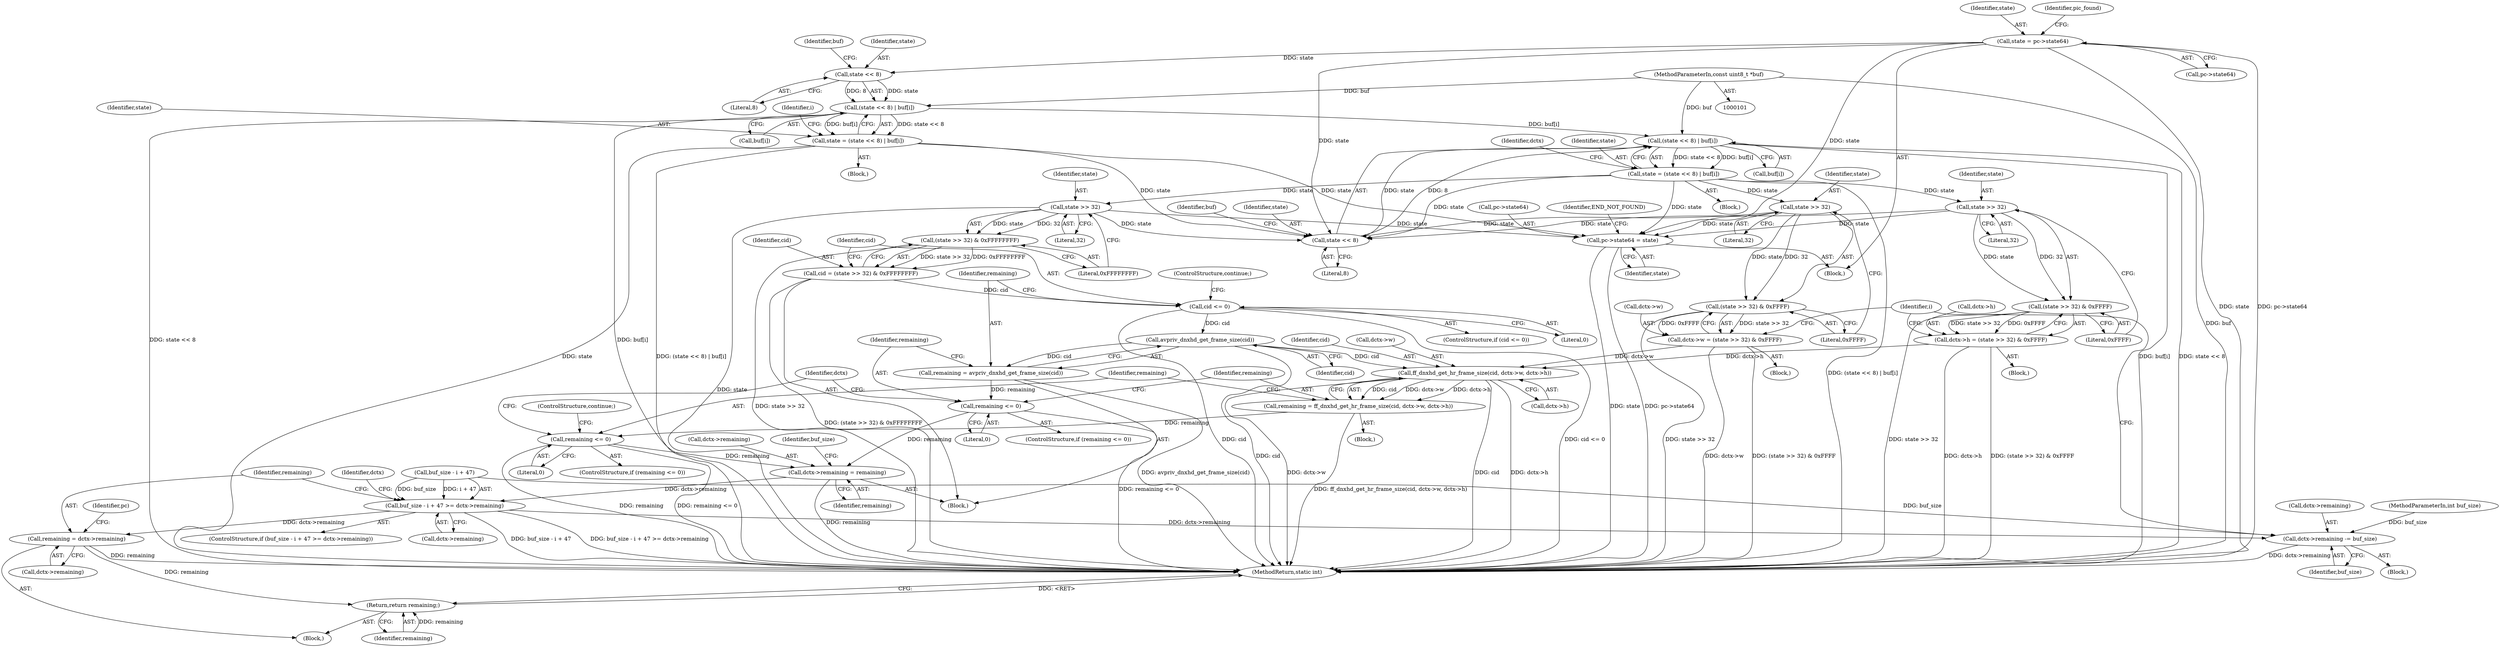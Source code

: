 digraph "0_FFmpeg_611b35627488a8d0763e75c25ee0875c5b7987dd@array" {
"1000195" [label="(Call,(state << 8) | buf[i])"];
"1000196" [label="(Call,state << 8)"];
"1000247" [label="(Call,state >> 32)"];
"1000193" [label="(Call,state = (state << 8) | buf[i])"];
"1000195" [label="(Call,(state << 8) | buf[i])"];
"1000145" [label="(Call,(state << 8) | buf[i])"];
"1000146" [label="(Call,state << 8)"];
"1000114" [label="(Call,state = pc->state64)"];
"1000103" [label="(MethodParameterIn,const uint8_t *buf)"];
"1000143" [label="(Call,state = (state << 8) | buf[i])"];
"1000231" [label="(Call,state >> 32)"];
"1000214" [label="(Call,state >> 32)"];
"1000213" [label="(Call,(state >> 32) & 0xFFFF)"];
"1000209" [label="(Call,dctx->h = (state >> 32) & 0xFFFF)"];
"1000268" [label="(Call,ff_dnxhd_get_hr_frame_size(cid, dctx->w, dctx->h))"];
"1000266" [label="(Call,remaining = ff_dnxhd_get_hr_frame_size(cid, dctx->w, dctx->h))"];
"1000277" [label="(Call,remaining <= 0)"];
"1000281" [label="(Call,dctx->remaining = remaining)"];
"1000287" [label="(Call,buf_size - i + 47 >= dctx->remaining)"];
"1000298" [label="(Call,remaining = dctx->remaining)"];
"1000324" [label="(Return,return remaining;)"];
"1000328" [label="(Call,dctx->remaining -= buf_size)"];
"1000385" [label="(Call,pc->state64 = state)"];
"1000230" [label="(Call,(state >> 32) & 0xFFFF)"];
"1000226" [label="(Call,dctx->w = (state >> 32) & 0xFFFF)"];
"1000246" [label="(Call,(state >> 32) & 0xFFFFFFFF)"];
"1000244" [label="(Call,cid = (state >> 32) & 0xFFFFFFFF)"];
"1000253" [label="(Call,cid <= 0)"];
"1000259" [label="(Call,avpriv_dnxhd_get_frame_size(cid))"];
"1000257" [label="(Call,remaining = avpriv_dnxhd_get_frame_size(cid))"];
"1000262" [label="(Call,remaining <= 0)"];
"1000283" [label="(Identifier,dctx)"];
"1000227" [label="(Call,dctx->w)"];
"1000385" [label="(Call,pc->state64 = state)"];
"1000226" [label="(Call,dctx->w = (state >> 32) & 0xFFFF)"];
"1000279" [label="(Literal,0)"];
"1000277" [label="(Call,remaining <= 0)"];
"1000252" [label="(ControlStructure,if (cid <= 0))"];
"1000264" [label="(Literal,0)"];
"1000386" [label="(Call,pc->state64)"];
"1000257" [label="(Call,remaining = avpriv_dnxhd_get_frame_size(cid))"];
"1000187" [label="(Identifier,i)"];
"1000250" [label="(Literal,0xFFFFFFFF)"];
"1000213" [label="(Call,(state >> 32) & 0xFFFF)"];
"1000233" [label="(Literal,32)"];
"1000332" [label="(Identifier,buf_size)"];
"1000260" [label="(Identifier,cid)"];
"1000298" [label="(Call,remaining = dctx->remaining)"];
"1000268" [label="(Call,ff_dnxhd_get_hr_frame_size(cid, dctx->w, dctx->h))"];
"1000325" [label="(Identifier,remaining)"];
"1000225" [label="(Block,)"];
"1000188" [label="(Block,)"];
"1000246" [label="(Call,(state >> 32) & 0xFFFFFFFF)"];
"1000270" [label="(Call,dctx->w)"];
"1000199" [label="(Call,buf[i])"];
"1000209" [label="(Call,dctx->h = (state >> 32) & 0xFFFF)"];
"1000116" [label="(Call,pc->state64)"];
"1000258" [label="(Identifier,remaining)"];
"1000299" [label="(Identifier,remaining)"];
"1000330" [label="(Identifier,dctx)"];
"1000194" [label="(Identifier,state)"];
"1000265" [label="(Block,)"];
"1000329" [label="(Call,dctx->remaining)"];
"1000324" [label="(Return,return remaining;)"];
"1000286" [label="(ControlStructure,if (buf_size - i + 47 >= dctx->remaining))"];
"1000253" [label="(Call,cid <= 0)"];
"1000115" [label="(Identifier,state)"];
"1000230" [label="(Call,(state >> 32) & 0xFFFF)"];
"1000198" [label="(Literal,8)"];
"1000261" [label="(ControlStructure,if (remaining <= 0))"];
"1000105" [label="(Block,)"];
"1000327" [label="(Block,)"];
"1000217" [label="(Literal,0xFFFF)"];
"1000392" [label="(MethodReturn,static int)"];
"1000144" [label="(Identifier,state)"];
"1000259" [label="(Call,avpriv_dnxhd_get_frame_size(cid))"];
"1000245" [label="(Identifier,cid)"];
"1000242" [label="(Block,)"];
"1000282" [label="(Call,dctx->remaining)"];
"1000148" [label="(Literal,8)"];
"1000300" [label="(Call,dctx->remaining)"];
"1000287" [label="(Call,buf_size - i + 47 >= dctx->remaining)"];
"1000232" [label="(Identifier,state)"];
"1000154" [label="(Identifier,i)"];
"1000305" [label="(Identifier,pc)"];
"1000216" [label="(Literal,32)"];
"1000104" [label="(MethodParameterIn,int buf_size)"];
"1000263" [label="(Identifier,remaining)"];
"1000143" [label="(Call,state = (state << 8) | buf[i])"];
"1000267" [label="(Identifier,remaining)"];
"1000254" [label="(Identifier,cid)"];
"1000114" [label="(Call,state = pc->state64)"];
"1000285" [label="(Identifier,remaining)"];
"1000200" [label="(Identifier,buf)"];
"1000195" [label="(Call,(state << 8) | buf[i])"];
"1000142" [label="(Block,)"];
"1000269" [label="(Identifier,cid)"];
"1000266" [label="(Call,remaining = ff_dnxhd_get_hr_frame_size(cid, dctx->w, dctx->h))"];
"1000234" [label="(Literal,0xFFFF)"];
"1000197" [label="(Identifier,state)"];
"1000248" [label="(Identifier,state)"];
"1000244" [label="(Call,cid = (state >> 32) & 0xFFFFFFFF)"];
"1000146" [label="(Call,state << 8)"];
"1000121" [label="(Identifier,pic_found)"];
"1000196" [label="(Call,state << 8)"];
"1000149" [label="(Call,buf[i])"];
"1000293" [label="(Call,dctx->remaining)"];
"1000147" [label="(Identifier,state)"];
"1000193" [label="(Call,state = (state << 8) | buf[i])"];
"1000276" [label="(ControlStructure,if (remaining <= 0))"];
"1000391" [label="(Identifier,END_NOT_FOUND)"];
"1000262" [label="(Call,remaining <= 0)"];
"1000255" [label="(Literal,0)"];
"1000288" [label="(Call,buf_size - i + 47)"];
"1000289" [label="(Identifier,buf_size)"];
"1000280" [label="(ControlStructure,continue;)"];
"1000150" [label="(Identifier,buf)"];
"1000389" [label="(Identifier,state)"];
"1000210" [label="(Call,dctx->h)"];
"1000296" [label="(Block,)"];
"1000247" [label="(Call,state >> 32)"];
"1000256" [label="(ControlStructure,continue;)"];
"1000145" [label="(Call,(state << 8) | buf[i])"];
"1000214" [label="(Call,state >> 32)"];
"1000281" [label="(Call,dctx->remaining = remaining)"];
"1000205" [label="(Identifier,dctx)"];
"1000328" [label="(Call,dctx->remaining -= buf_size)"];
"1000249" [label="(Literal,32)"];
"1000103" [label="(MethodParameterIn,const uint8_t *buf)"];
"1000273" [label="(Call,dctx->h)"];
"1000231" [label="(Call,state >> 32)"];
"1000215" [label="(Identifier,state)"];
"1000208" [label="(Block,)"];
"1000278" [label="(Identifier,remaining)"];
"1000195" -> "1000193"  [label="AST: "];
"1000195" -> "1000199"  [label="CFG: "];
"1000196" -> "1000195"  [label="AST: "];
"1000199" -> "1000195"  [label="AST: "];
"1000193" -> "1000195"  [label="CFG: "];
"1000195" -> "1000392"  [label="DDG: buf[i]"];
"1000195" -> "1000392"  [label="DDG: state << 8"];
"1000195" -> "1000193"  [label="DDG: state << 8"];
"1000195" -> "1000193"  [label="DDG: buf[i]"];
"1000196" -> "1000195"  [label="DDG: state"];
"1000196" -> "1000195"  [label="DDG: 8"];
"1000145" -> "1000195"  [label="DDG: buf[i]"];
"1000103" -> "1000195"  [label="DDG: buf"];
"1000196" -> "1000198"  [label="CFG: "];
"1000197" -> "1000196"  [label="AST: "];
"1000198" -> "1000196"  [label="AST: "];
"1000200" -> "1000196"  [label="CFG: "];
"1000247" -> "1000196"  [label="DDG: state"];
"1000193" -> "1000196"  [label="DDG: state"];
"1000143" -> "1000196"  [label="DDG: state"];
"1000114" -> "1000196"  [label="DDG: state"];
"1000231" -> "1000196"  [label="DDG: state"];
"1000214" -> "1000196"  [label="DDG: state"];
"1000247" -> "1000246"  [label="AST: "];
"1000247" -> "1000249"  [label="CFG: "];
"1000248" -> "1000247"  [label="AST: "];
"1000249" -> "1000247"  [label="AST: "];
"1000250" -> "1000247"  [label="CFG: "];
"1000247" -> "1000392"  [label="DDG: state"];
"1000247" -> "1000246"  [label="DDG: state"];
"1000247" -> "1000246"  [label="DDG: 32"];
"1000193" -> "1000247"  [label="DDG: state"];
"1000247" -> "1000385"  [label="DDG: state"];
"1000193" -> "1000188"  [label="AST: "];
"1000194" -> "1000193"  [label="AST: "];
"1000205" -> "1000193"  [label="CFG: "];
"1000193" -> "1000392"  [label="DDG: (state << 8) | buf[i]"];
"1000193" -> "1000214"  [label="DDG: state"];
"1000193" -> "1000231"  [label="DDG: state"];
"1000193" -> "1000385"  [label="DDG: state"];
"1000145" -> "1000143"  [label="AST: "];
"1000145" -> "1000149"  [label="CFG: "];
"1000146" -> "1000145"  [label="AST: "];
"1000149" -> "1000145"  [label="AST: "];
"1000143" -> "1000145"  [label="CFG: "];
"1000145" -> "1000392"  [label="DDG: buf[i]"];
"1000145" -> "1000392"  [label="DDG: state << 8"];
"1000145" -> "1000143"  [label="DDG: state << 8"];
"1000145" -> "1000143"  [label="DDG: buf[i]"];
"1000146" -> "1000145"  [label="DDG: state"];
"1000146" -> "1000145"  [label="DDG: 8"];
"1000103" -> "1000145"  [label="DDG: buf"];
"1000146" -> "1000148"  [label="CFG: "];
"1000147" -> "1000146"  [label="AST: "];
"1000148" -> "1000146"  [label="AST: "];
"1000150" -> "1000146"  [label="CFG: "];
"1000114" -> "1000146"  [label="DDG: state"];
"1000114" -> "1000105"  [label="AST: "];
"1000114" -> "1000116"  [label="CFG: "];
"1000115" -> "1000114"  [label="AST: "];
"1000116" -> "1000114"  [label="AST: "];
"1000121" -> "1000114"  [label="CFG: "];
"1000114" -> "1000392"  [label="DDG: state"];
"1000114" -> "1000392"  [label="DDG: pc->state64"];
"1000114" -> "1000385"  [label="DDG: state"];
"1000103" -> "1000101"  [label="AST: "];
"1000103" -> "1000392"  [label="DDG: buf"];
"1000143" -> "1000142"  [label="AST: "];
"1000144" -> "1000143"  [label="AST: "];
"1000154" -> "1000143"  [label="CFG: "];
"1000143" -> "1000392"  [label="DDG: state"];
"1000143" -> "1000392"  [label="DDG: (state << 8) | buf[i]"];
"1000143" -> "1000385"  [label="DDG: state"];
"1000231" -> "1000230"  [label="AST: "];
"1000231" -> "1000233"  [label="CFG: "];
"1000232" -> "1000231"  [label="AST: "];
"1000233" -> "1000231"  [label="AST: "];
"1000234" -> "1000231"  [label="CFG: "];
"1000231" -> "1000230"  [label="DDG: state"];
"1000231" -> "1000230"  [label="DDG: 32"];
"1000231" -> "1000385"  [label="DDG: state"];
"1000214" -> "1000213"  [label="AST: "];
"1000214" -> "1000216"  [label="CFG: "];
"1000215" -> "1000214"  [label="AST: "];
"1000216" -> "1000214"  [label="AST: "];
"1000217" -> "1000214"  [label="CFG: "];
"1000214" -> "1000213"  [label="DDG: state"];
"1000214" -> "1000213"  [label="DDG: 32"];
"1000214" -> "1000385"  [label="DDG: state"];
"1000213" -> "1000209"  [label="AST: "];
"1000213" -> "1000217"  [label="CFG: "];
"1000217" -> "1000213"  [label="AST: "];
"1000209" -> "1000213"  [label="CFG: "];
"1000213" -> "1000392"  [label="DDG: state >> 32"];
"1000213" -> "1000209"  [label="DDG: state >> 32"];
"1000213" -> "1000209"  [label="DDG: 0xFFFF"];
"1000209" -> "1000208"  [label="AST: "];
"1000210" -> "1000209"  [label="AST: "];
"1000187" -> "1000209"  [label="CFG: "];
"1000209" -> "1000392"  [label="DDG: dctx->h"];
"1000209" -> "1000392"  [label="DDG: (state >> 32) & 0xFFFF"];
"1000209" -> "1000268"  [label="DDG: dctx->h"];
"1000268" -> "1000266"  [label="AST: "];
"1000268" -> "1000273"  [label="CFG: "];
"1000269" -> "1000268"  [label="AST: "];
"1000270" -> "1000268"  [label="AST: "];
"1000273" -> "1000268"  [label="AST: "];
"1000266" -> "1000268"  [label="CFG: "];
"1000268" -> "1000392"  [label="DDG: cid"];
"1000268" -> "1000392"  [label="DDG: dctx->h"];
"1000268" -> "1000392"  [label="DDG: dctx->w"];
"1000268" -> "1000266"  [label="DDG: cid"];
"1000268" -> "1000266"  [label="DDG: dctx->w"];
"1000268" -> "1000266"  [label="DDG: dctx->h"];
"1000259" -> "1000268"  [label="DDG: cid"];
"1000226" -> "1000268"  [label="DDG: dctx->w"];
"1000266" -> "1000265"  [label="AST: "];
"1000267" -> "1000266"  [label="AST: "];
"1000278" -> "1000266"  [label="CFG: "];
"1000266" -> "1000392"  [label="DDG: ff_dnxhd_get_hr_frame_size(cid, dctx->w, dctx->h)"];
"1000266" -> "1000277"  [label="DDG: remaining"];
"1000277" -> "1000276"  [label="AST: "];
"1000277" -> "1000279"  [label="CFG: "];
"1000278" -> "1000277"  [label="AST: "];
"1000279" -> "1000277"  [label="AST: "];
"1000280" -> "1000277"  [label="CFG: "];
"1000283" -> "1000277"  [label="CFG: "];
"1000277" -> "1000392"  [label="DDG: remaining"];
"1000277" -> "1000392"  [label="DDG: remaining <= 0"];
"1000277" -> "1000281"  [label="DDG: remaining"];
"1000281" -> "1000242"  [label="AST: "];
"1000281" -> "1000285"  [label="CFG: "];
"1000282" -> "1000281"  [label="AST: "];
"1000285" -> "1000281"  [label="AST: "];
"1000289" -> "1000281"  [label="CFG: "];
"1000281" -> "1000392"  [label="DDG: remaining"];
"1000262" -> "1000281"  [label="DDG: remaining"];
"1000281" -> "1000287"  [label="DDG: dctx->remaining"];
"1000287" -> "1000286"  [label="AST: "];
"1000287" -> "1000293"  [label="CFG: "];
"1000288" -> "1000287"  [label="AST: "];
"1000293" -> "1000287"  [label="AST: "];
"1000299" -> "1000287"  [label="CFG: "];
"1000330" -> "1000287"  [label="CFG: "];
"1000287" -> "1000392"  [label="DDG: buf_size - i + 47 >= dctx->remaining"];
"1000287" -> "1000392"  [label="DDG: buf_size - i + 47"];
"1000288" -> "1000287"  [label="DDG: buf_size"];
"1000288" -> "1000287"  [label="DDG: i + 47"];
"1000287" -> "1000298"  [label="DDG: dctx->remaining"];
"1000287" -> "1000328"  [label="DDG: dctx->remaining"];
"1000298" -> "1000296"  [label="AST: "];
"1000298" -> "1000300"  [label="CFG: "];
"1000299" -> "1000298"  [label="AST: "];
"1000300" -> "1000298"  [label="AST: "];
"1000305" -> "1000298"  [label="CFG: "];
"1000298" -> "1000392"  [label="DDG: remaining"];
"1000298" -> "1000324"  [label="DDG: remaining"];
"1000324" -> "1000296"  [label="AST: "];
"1000324" -> "1000325"  [label="CFG: "];
"1000325" -> "1000324"  [label="AST: "];
"1000392" -> "1000324"  [label="CFG: "];
"1000324" -> "1000392"  [label="DDG: <RET>"];
"1000325" -> "1000324"  [label="DDG: remaining"];
"1000328" -> "1000327"  [label="AST: "];
"1000328" -> "1000332"  [label="CFG: "];
"1000329" -> "1000328"  [label="AST: "];
"1000332" -> "1000328"  [label="AST: "];
"1000187" -> "1000328"  [label="CFG: "];
"1000328" -> "1000392"  [label="DDG: dctx->remaining"];
"1000288" -> "1000328"  [label="DDG: buf_size"];
"1000104" -> "1000328"  [label="DDG: buf_size"];
"1000385" -> "1000105"  [label="AST: "];
"1000385" -> "1000389"  [label="CFG: "];
"1000386" -> "1000385"  [label="AST: "];
"1000389" -> "1000385"  [label="AST: "];
"1000391" -> "1000385"  [label="CFG: "];
"1000385" -> "1000392"  [label="DDG: state"];
"1000385" -> "1000392"  [label="DDG: pc->state64"];
"1000230" -> "1000226"  [label="AST: "];
"1000230" -> "1000234"  [label="CFG: "];
"1000234" -> "1000230"  [label="AST: "];
"1000226" -> "1000230"  [label="CFG: "];
"1000230" -> "1000392"  [label="DDG: state >> 32"];
"1000230" -> "1000226"  [label="DDG: state >> 32"];
"1000230" -> "1000226"  [label="DDG: 0xFFFF"];
"1000226" -> "1000225"  [label="AST: "];
"1000227" -> "1000226"  [label="AST: "];
"1000187" -> "1000226"  [label="CFG: "];
"1000226" -> "1000392"  [label="DDG: dctx->w"];
"1000226" -> "1000392"  [label="DDG: (state >> 32) & 0xFFFF"];
"1000246" -> "1000244"  [label="AST: "];
"1000246" -> "1000250"  [label="CFG: "];
"1000250" -> "1000246"  [label="AST: "];
"1000244" -> "1000246"  [label="CFG: "];
"1000246" -> "1000392"  [label="DDG: state >> 32"];
"1000246" -> "1000244"  [label="DDG: state >> 32"];
"1000246" -> "1000244"  [label="DDG: 0xFFFFFFFF"];
"1000244" -> "1000242"  [label="AST: "];
"1000245" -> "1000244"  [label="AST: "];
"1000254" -> "1000244"  [label="CFG: "];
"1000244" -> "1000392"  [label="DDG: (state >> 32) & 0xFFFFFFFF"];
"1000244" -> "1000253"  [label="DDG: cid"];
"1000253" -> "1000252"  [label="AST: "];
"1000253" -> "1000255"  [label="CFG: "];
"1000254" -> "1000253"  [label="AST: "];
"1000255" -> "1000253"  [label="AST: "];
"1000256" -> "1000253"  [label="CFG: "];
"1000258" -> "1000253"  [label="CFG: "];
"1000253" -> "1000392"  [label="DDG: cid <= 0"];
"1000253" -> "1000392"  [label="DDG: cid"];
"1000253" -> "1000259"  [label="DDG: cid"];
"1000259" -> "1000257"  [label="AST: "];
"1000259" -> "1000260"  [label="CFG: "];
"1000260" -> "1000259"  [label="AST: "];
"1000257" -> "1000259"  [label="CFG: "];
"1000259" -> "1000392"  [label="DDG: cid"];
"1000259" -> "1000257"  [label="DDG: cid"];
"1000257" -> "1000242"  [label="AST: "];
"1000258" -> "1000257"  [label="AST: "];
"1000263" -> "1000257"  [label="CFG: "];
"1000257" -> "1000392"  [label="DDG: avpriv_dnxhd_get_frame_size(cid)"];
"1000257" -> "1000262"  [label="DDG: remaining"];
"1000262" -> "1000261"  [label="AST: "];
"1000262" -> "1000264"  [label="CFG: "];
"1000263" -> "1000262"  [label="AST: "];
"1000264" -> "1000262"  [label="AST: "];
"1000267" -> "1000262"  [label="CFG: "];
"1000283" -> "1000262"  [label="CFG: "];
"1000262" -> "1000392"  [label="DDG: remaining <= 0"];
}
